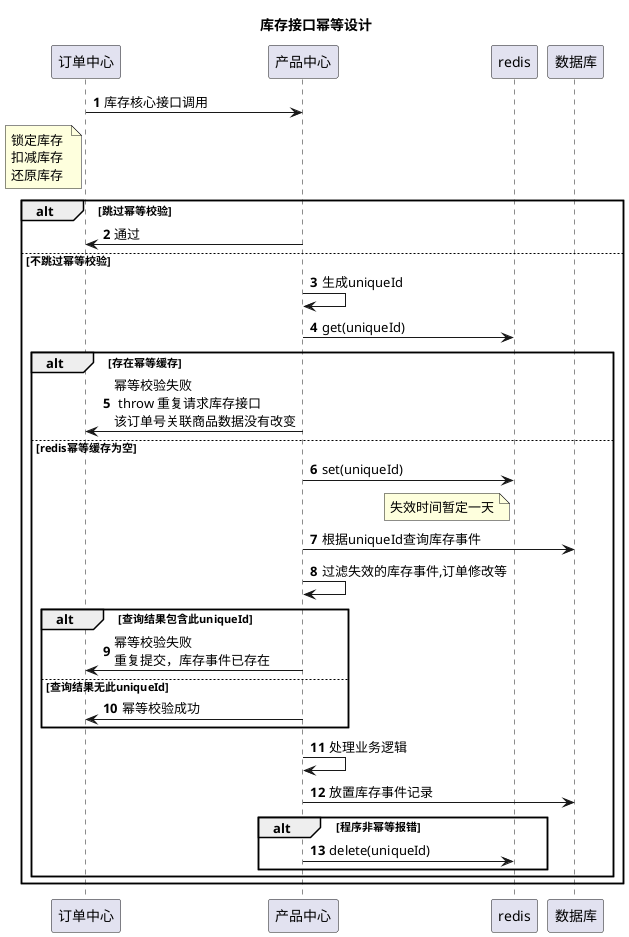 @startuml
title 库存接口幂等设计

autonumber
participant "订单中心" as trade
participant "产品中心" as prod
participant "redis" as redis
participant "数据库" as db

trade -> prod :库存核心接口调用
note left of trade: 锁定库存 \n扣减库存 \n还原库存
alt 跳过幂等校验
    prod -> trade : 通过
else 不跳过幂等校验
    prod -> prod :生成uniqueId
    prod -> redis : get(uniqueId)
    alt  存在幂等缓存
        prod -> trade : 幂等校验失败 \n throw 重复请求库存接口\n该订单号关联商品数据没有改变
    else redis幂等缓存为空
        prod -> redis : set(uniqueId)
        note left of redis: 失效时间暂定一天
        prod -> db : 根据uniqueId查询库存事件
        prod -> prod : 过滤失效的库存事件,订单修改等
        alt 查询结果包含此uniqueId
            prod -> trade :  幂等校验失败 \n重复提交，库存事件已存在
        else 查询结果无此uniqueId
            prod -> trade : 幂等校验成功
        end
        prod -> prod :处理业务逻辑
        prod -> db : 放置库存事件记录
        alt 程序非幂等报错
            prod -> redis :  delete(uniqueId)
    end

    end


end

@enduml